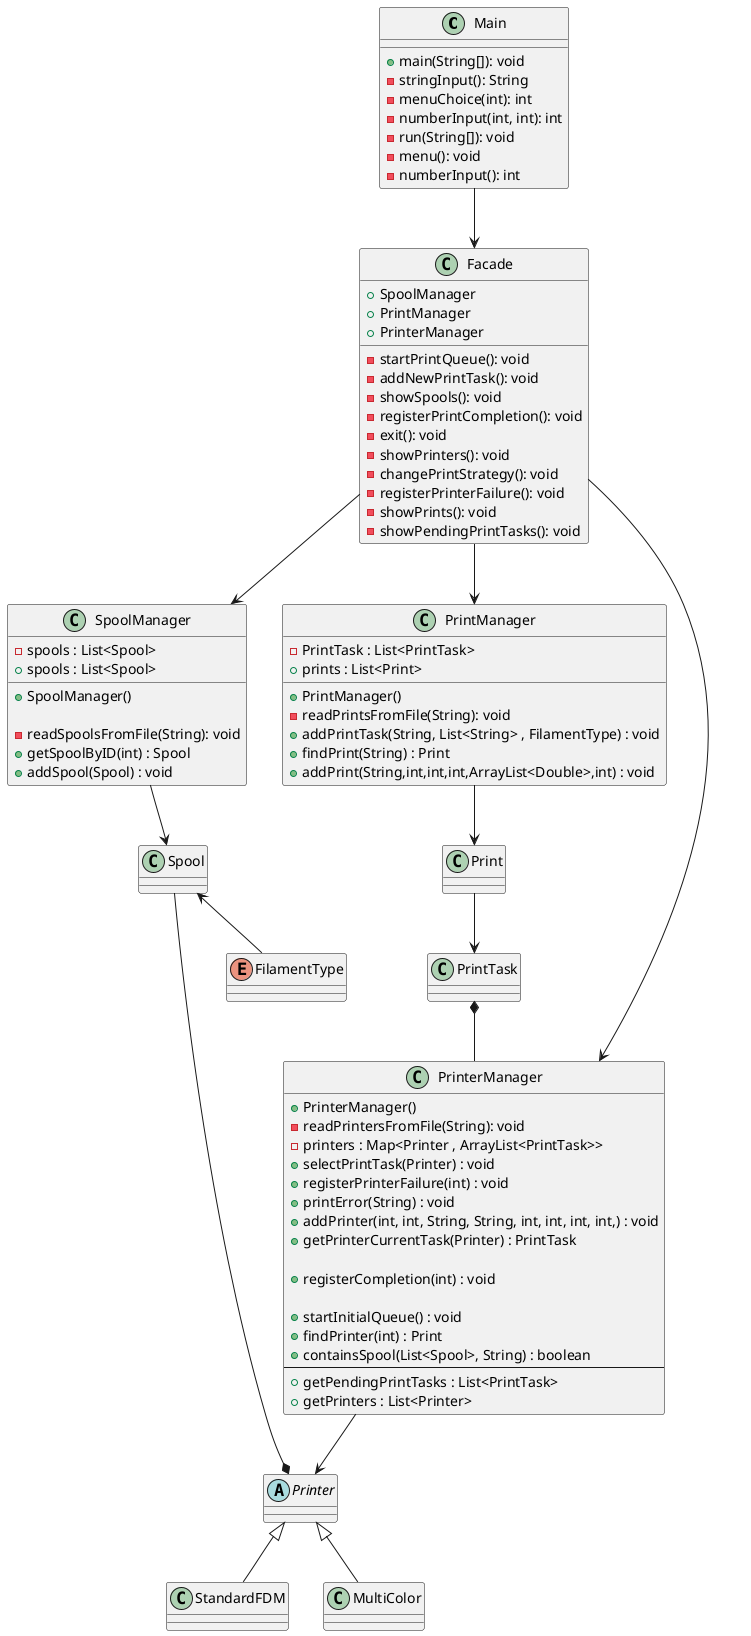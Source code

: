 @startuml
'https://plantuml.com/sequence-diagram

class Main{
    + main(String[]): void
    - stringInput(): String
    - menuChoice(int): int
    - numberInput(int, int): int
    - run(String[]): void
    - menu(): void
    - numberInput(): int
    }

class Facade{
    +SpoolManager
    +PrintManager
    +PrinterManager
    - startPrintQueue(): void
    - addNewPrintTask(): void
    - showSpools(): void
    - registerPrintCompletion(): void
    - exit(): void
    - showPrinters(): void
    - changePrintStrategy(): void
    - registerPrinterFailure(): void
    - showPrints(): void
    - showPendingPrintTasks(): void
}
class PrintManager{
 + PrintManager()
    - readPrintsFromFile(String): void
     - PrintTask : List<PrintTask>
      + addPrintTask(String, List<String> , FilamentType) : void
        + findPrint(String) : Print
          + addPrint(String,int,int,int,ArrayList<Double>,int) : void
            + prints : List<Print>

}
class SpoolManager{
       + SpoolManager()

    - readSpoolsFromFile(String): void
      - spools : List<Spool>
        + getSpoolByID(int) : Spool
          + addSpool(Spool) : void
              + spools : List<Spool>


}
class PrinterManager{
       + PrinterManager()
    - readPrintersFromFile(String): void
    - printers : Map<Printer , ArrayList<PrintTask>>
  + selectPrintTask(Printer) : void
  + registerPrinterFailure(int) : void
  + printError(String) : void
  + addPrinter(int, int, String, String, int, int, int, int,) : void
  + getPrinterCurrentTask(Printer) : PrintTask

  + registerCompletion(int) : void

 + startInitialQueue() : void
  + findPrinter(int) : Print
  + containsSpool(List<Spool>, String) : boolean
--
  + getPendingPrintTasks : List<PrintTask>
  + getPrinters : List<Printer>
}
abstract class Printer{}
class Spool{}
class Print{}
class StandardFDM{}
class MultiColor{}
class PrintTask{}
enum FilamentType{}


Main -down-> Facade

Facade -down-> SpoolManager
SpoolManager -down-> Spool
Spool <-- FilamentType
Spool --* Printer

Facade -down-> PrintManager
PrintManager -down-> Print
Print -down-> PrintTask
PrintTask *-- PrinterManager

Facade -down-> PrinterManager
PrinterManager -down-> Printer
Printer <|-- StandardFDM
Printer <|-- MultiColor




@enduml